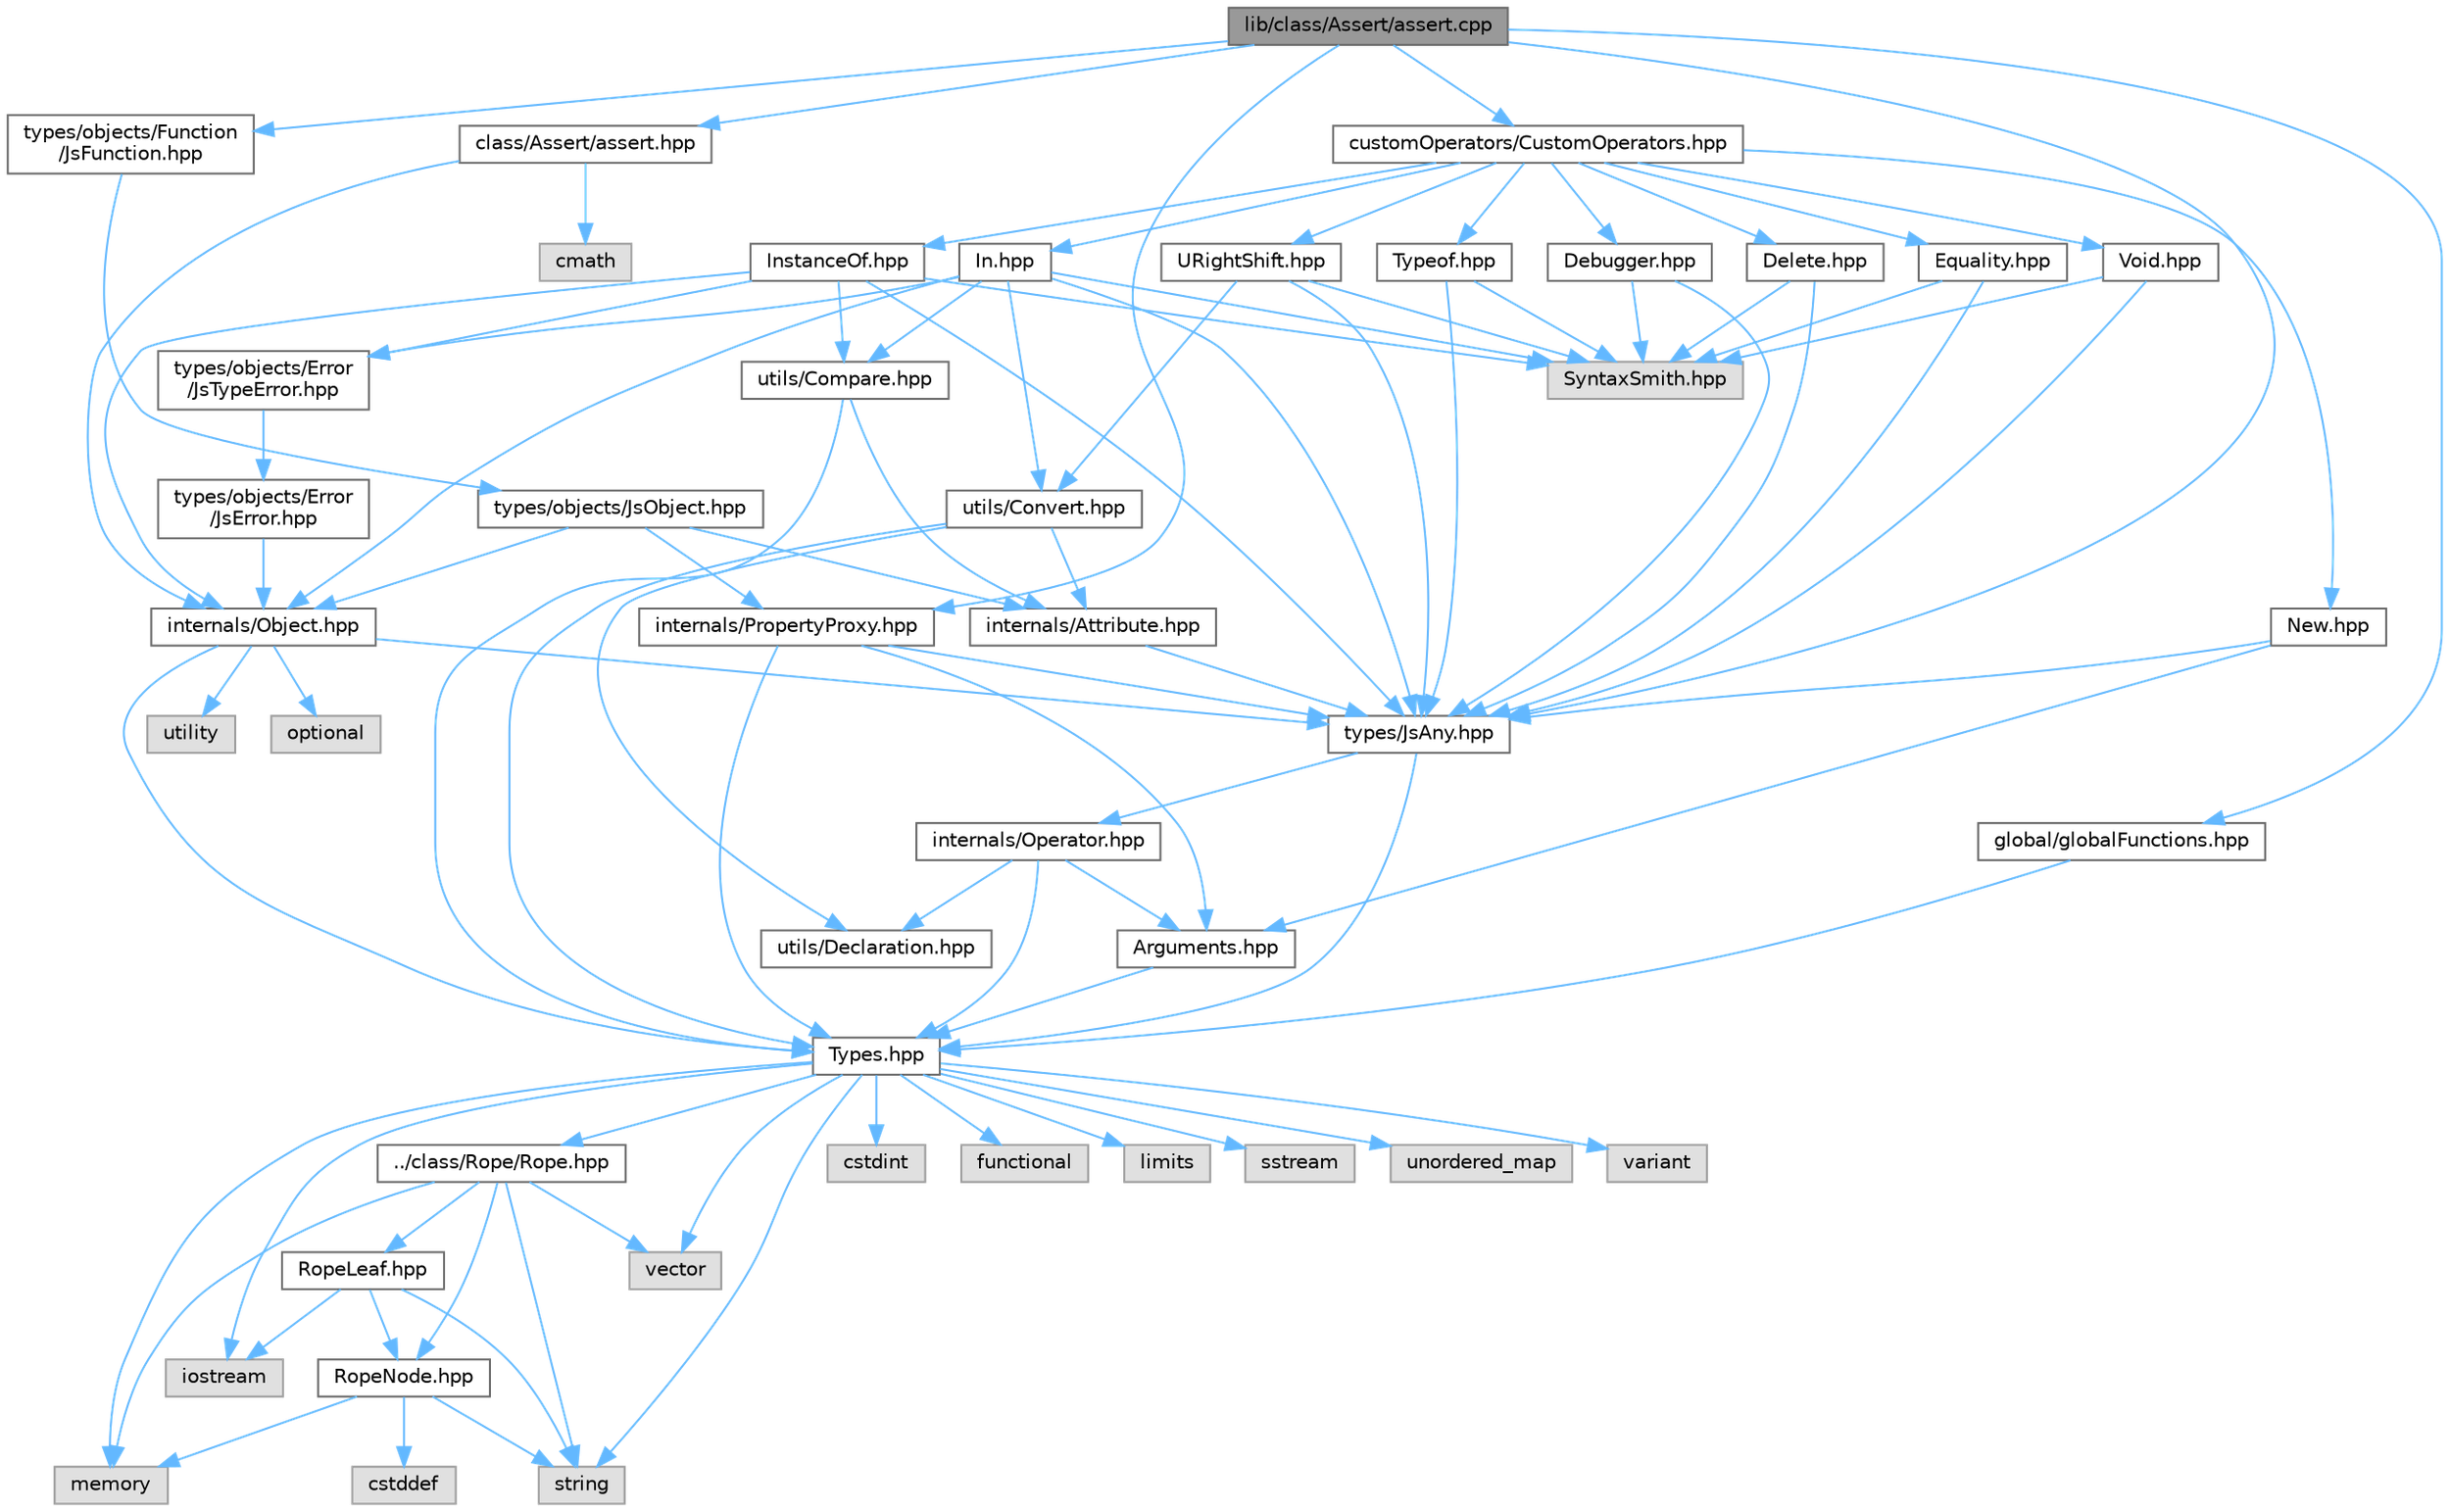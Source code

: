 digraph "lib/class/Assert/assert.cpp"
{
 // LATEX_PDF_SIZE
  bgcolor="transparent";
  edge [fontname=Helvetica,fontsize=10,labelfontname=Helvetica,labelfontsize=10];
  node [fontname=Helvetica,fontsize=10,shape=box,height=0.2,width=0.4];
  Node1 [id="Node000001",label="lib/class/Assert/assert.cpp",height=0.2,width=0.4,color="gray40", fillcolor="grey60", style="filled", fontcolor="black",tooltip=" "];
  Node1 -> Node2 [id="edge1_Node000001_Node000002",color="steelblue1",style="solid",tooltip=" "];
  Node2 [id="Node000002",label="class/Assert/assert.hpp",height=0.2,width=0.4,color="grey40", fillcolor="white", style="filled",URL="$assert_8hpp.html",tooltip=" "];
  Node2 -> Node3 [id="edge2_Node000002_Node000003",color="steelblue1",style="solid",tooltip=" "];
  Node3 [id="Node000003",label="internals/Object.hpp",height=0.2,width=0.4,color="grey40", fillcolor="white", style="filled",URL="$Object_8hpp.html",tooltip=" "];
  Node3 -> Node4 [id="edge3_Node000003_Node000004",color="steelblue1",style="solid",tooltip=" "];
  Node4 [id="Node000004",label="types/JsAny.hpp",height=0.2,width=0.4,color="grey40", fillcolor="white", style="filled",URL="$JsAny_8hpp.html",tooltip=" "];
  Node4 -> Node5 [id="edge4_Node000004_Node000005",color="steelblue1",style="solid",tooltip=" "];
  Node5 [id="Node000005",label="Types.hpp",height=0.2,width=0.4,color="grey40", fillcolor="white", style="filled",URL="$Types_8hpp.html",tooltip=" "];
  Node5 -> Node6 [id="edge5_Node000005_Node000006",color="steelblue1",style="solid",tooltip=" "];
  Node6 [id="Node000006",label="../class/Rope/Rope.hpp",height=0.2,width=0.4,color="grey40", fillcolor="white", style="filled",URL="$Rope_8hpp.html",tooltip=" "];
  Node6 -> Node7 [id="edge6_Node000006_Node000007",color="steelblue1",style="solid",tooltip=" "];
  Node7 [id="Node000007",label="RopeLeaf.hpp",height=0.2,width=0.4,color="grey40", fillcolor="white", style="filled",URL="$RopeLeaf_8hpp.html",tooltip=" "];
  Node7 -> Node8 [id="edge7_Node000007_Node000008",color="steelblue1",style="solid",tooltip=" "];
  Node8 [id="Node000008",label="RopeNode.hpp",height=0.2,width=0.4,color="grey40", fillcolor="white", style="filled",URL="$RopeNode_8hpp.html",tooltip=" "];
  Node8 -> Node9 [id="edge8_Node000008_Node000009",color="steelblue1",style="solid",tooltip=" "];
  Node9 [id="Node000009",label="cstddef",height=0.2,width=0.4,color="grey60", fillcolor="#E0E0E0", style="filled",tooltip=" "];
  Node8 -> Node10 [id="edge9_Node000008_Node000010",color="steelblue1",style="solid",tooltip=" "];
  Node10 [id="Node000010",label="memory",height=0.2,width=0.4,color="grey60", fillcolor="#E0E0E0", style="filled",tooltip=" "];
  Node8 -> Node11 [id="edge10_Node000008_Node000011",color="steelblue1",style="solid",tooltip=" "];
  Node11 [id="Node000011",label="string",height=0.2,width=0.4,color="grey60", fillcolor="#E0E0E0", style="filled",tooltip=" "];
  Node7 -> Node12 [id="edge11_Node000007_Node000012",color="steelblue1",style="solid",tooltip=" "];
  Node12 [id="Node000012",label="iostream",height=0.2,width=0.4,color="grey60", fillcolor="#E0E0E0", style="filled",tooltip=" "];
  Node7 -> Node11 [id="edge12_Node000007_Node000011",color="steelblue1",style="solid",tooltip=" "];
  Node6 -> Node8 [id="edge13_Node000006_Node000008",color="steelblue1",style="solid",tooltip=" "];
  Node6 -> Node10 [id="edge14_Node000006_Node000010",color="steelblue1",style="solid",tooltip=" "];
  Node6 -> Node11 [id="edge15_Node000006_Node000011",color="steelblue1",style="solid",tooltip=" "];
  Node6 -> Node13 [id="edge16_Node000006_Node000013",color="steelblue1",style="solid",tooltip=" "];
  Node13 [id="Node000013",label="vector",height=0.2,width=0.4,color="grey60", fillcolor="#E0E0E0", style="filled",tooltip=" "];
  Node5 -> Node14 [id="edge17_Node000005_Node000014",color="steelblue1",style="solid",tooltip=" "];
  Node14 [id="Node000014",label="cstdint",height=0.2,width=0.4,color="grey60", fillcolor="#E0E0E0", style="filled",tooltip=" "];
  Node5 -> Node15 [id="edge18_Node000005_Node000015",color="steelblue1",style="solid",tooltip=" "];
  Node15 [id="Node000015",label="functional",height=0.2,width=0.4,color="grey60", fillcolor="#E0E0E0", style="filled",tooltip=" "];
  Node5 -> Node12 [id="edge19_Node000005_Node000012",color="steelblue1",style="solid",tooltip=" "];
  Node5 -> Node16 [id="edge20_Node000005_Node000016",color="steelblue1",style="solid",tooltip=" "];
  Node16 [id="Node000016",label="limits",height=0.2,width=0.4,color="grey60", fillcolor="#E0E0E0", style="filled",tooltip=" "];
  Node5 -> Node10 [id="edge21_Node000005_Node000010",color="steelblue1",style="solid",tooltip=" "];
  Node5 -> Node17 [id="edge22_Node000005_Node000017",color="steelblue1",style="solid",tooltip=" "];
  Node17 [id="Node000017",label="sstream",height=0.2,width=0.4,color="grey60", fillcolor="#E0E0E0", style="filled",tooltip=" "];
  Node5 -> Node11 [id="edge23_Node000005_Node000011",color="steelblue1",style="solid",tooltip=" "];
  Node5 -> Node18 [id="edge24_Node000005_Node000018",color="steelblue1",style="solid",tooltip=" "];
  Node18 [id="Node000018",label="unordered_map",height=0.2,width=0.4,color="grey60", fillcolor="#E0E0E0", style="filled",tooltip=" "];
  Node5 -> Node19 [id="edge25_Node000005_Node000019",color="steelblue1",style="solid",tooltip=" "];
  Node19 [id="Node000019",label="variant",height=0.2,width=0.4,color="grey60", fillcolor="#E0E0E0", style="filled",tooltip=" "];
  Node5 -> Node13 [id="edge26_Node000005_Node000013",color="steelblue1",style="solid",tooltip=" "];
  Node4 -> Node20 [id="edge27_Node000004_Node000020",color="steelblue1",style="solid",tooltip=" "];
  Node20 [id="Node000020",label="internals/Operator.hpp",height=0.2,width=0.4,color="grey40", fillcolor="white", style="filled",URL="$Operator_8hpp.html",tooltip=" "];
  Node20 -> Node21 [id="edge28_Node000020_Node000021",color="steelblue1",style="solid",tooltip=" "];
  Node21 [id="Node000021",label="Arguments.hpp",height=0.2,width=0.4,color="grey40", fillcolor="white", style="filled",URL="$Arguments_8hpp.html",tooltip=" "];
  Node21 -> Node5 [id="edge29_Node000021_Node000005",color="steelblue1",style="solid",tooltip=" "];
  Node20 -> Node5 [id="edge30_Node000020_Node000005",color="steelblue1",style="solid",tooltip=" "];
  Node20 -> Node22 [id="edge31_Node000020_Node000022",color="steelblue1",style="solid",tooltip=" "];
  Node22 [id="Node000022",label="utils/Declaration.hpp",height=0.2,width=0.4,color="grey40", fillcolor="white", style="filled",URL="$Declaration_8hpp.html",tooltip=" "];
  Node3 -> Node5 [id="edge32_Node000003_Node000005",color="steelblue1",style="solid",tooltip=" "];
  Node3 -> Node23 [id="edge33_Node000003_Node000023",color="steelblue1",style="solid",tooltip=" "];
  Node23 [id="Node000023",label="optional",height=0.2,width=0.4,color="grey60", fillcolor="#E0E0E0", style="filled",tooltip=" "];
  Node3 -> Node24 [id="edge34_Node000003_Node000024",color="steelblue1",style="solid",tooltip=" "];
  Node24 [id="Node000024",label="utility",height=0.2,width=0.4,color="grey60", fillcolor="#E0E0E0", style="filled",tooltip=" "];
  Node2 -> Node25 [id="edge35_Node000002_Node000025",color="steelblue1",style="solid",tooltip=" "];
  Node25 [id="Node000025",label="cmath",height=0.2,width=0.4,color="grey60", fillcolor="#E0E0E0", style="filled",tooltip=" "];
  Node1 -> Node26 [id="edge36_Node000001_Node000026",color="steelblue1",style="solid",tooltip=" "];
  Node26 [id="Node000026",label="customOperators/CustomOperators.hpp",height=0.2,width=0.4,color="grey40", fillcolor="white", style="filled",URL="$CustomOperators_8hpp.html",tooltip=" "];
  Node26 -> Node27 [id="edge37_Node000026_Node000027",color="steelblue1",style="solid",tooltip=" "];
  Node27 [id="Node000027",label="Debugger.hpp",height=0.2,width=0.4,color="grey40", fillcolor="white", style="filled",URL="$Debugger_8hpp.html",tooltip=" "];
  Node27 -> Node28 [id="edge38_Node000027_Node000028",color="steelblue1",style="solid",tooltip=" "];
  Node28 [id="Node000028",label="SyntaxSmith.hpp",height=0.2,width=0.4,color="grey60", fillcolor="#E0E0E0", style="filled",tooltip=" "];
  Node27 -> Node4 [id="edge39_Node000027_Node000004",color="steelblue1",style="solid",tooltip=" "];
  Node26 -> Node29 [id="edge40_Node000026_Node000029",color="steelblue1",style="solid",tooltip=" "];
  Node29 [id="Node000029",label="Delete.hpp",height=0.2,width=0.4,color="grey40", fillcolor="white", style="filled",URL="$Delete_8hpp.html",tooltip=" "];
  Node29 -> Node28 [id="edge41_Node000029_Node000028",color="steelblue1",style="solid",tooltip=" "];
  Node29 -> Node4 [id="edge42_Node000029_Node000004",color="steelblue1",style="solid",tooltip=" "];
  Node26 -> Node30 [id="edge43_Node000026_Node000030",color="steelblue1",style="solid",tooltip=" "];
  Node30 [id="Node000030",label="Equality.hpp",height=0.2,width=0.4,color="grey40", fillcolor="white", style="filled",URL="$Equality_8hpp.html",tooltip=" "];
  Node30 -> Node28 [id="edge44_Node000030_Node000028",color="steelblue1",style="solid",tooltip=" "];
  Node30 -> Node4 [id="edge45_Node000030_Node000004",color="steelblue1",style="solid",tooltip=" "];
  Node26 -> Node31 [id="edge46_Node000026_Node000031",color="steelblue1",style="solid",tooltip=" "];
  Node31 [id="Node000031",label="In.hpp",height=0.2,width=0.4,color="grey40", fillcolor="white", style="filled",URL="$In_8hpp.html",tooltip=" "];
  Node31 -> Node28 [id="edge47_Node000031_Node000028",color="steelblue1",style="solid",tooltip=" "];
  Node31 -> Node3 [id="edge48_Node000031_Node000003",color="steelblue1",style="solid",tooltip=" "];
  Node31 -> Node4 [id="edge49_Node000031_Node000004",color="steelblue1",style="solid",tooltip=" "];
  Node31 -> Node32 [id="edge50_Node000031_Node000032",color="steelblue1",style="solid",tooltip=" "];
  Node32 [id="Node000032",label="types/objects/Error\l/JsTypeError.hpp",height=0.2,width=0.4,color="grey40", fillcolor="white", style="filled",URL="$JsTypeError_8hpp.html",tooltip=" "];
  Node32 -> Node33 [id="edge51_Node000032_Node000033",color="steelblue1",style="solid",tooltip=" "];
  Node33 [id="Node000033",label="types/objects/Error\l/JsError.hpp",height=0.2,width=0.4,color="grey40", fillcolor="white", style="filled",URL="$JsError_8hpp.html",tooltip=" "];
  Node33 -> Node3 [id="edge52_Node000033_Node000003",color="steelblue1",style="solid",tooltip=" "];
  Node31 -> Node34 [id="edge53_Node000031_Node000034",color="steelblue1",style="solid",tooltip=" "];
  Node34 [id="Node000034",label="utils/Compare.hpp",height=0.2,width=0.4,color="grey40", fillcolor="white", style="filled",URL="$Compare_8hpp.html",tooltip=" "];
  Node34 -> Node35 [id="edge54_Node000034_Node000035",color="steelblue1",style="solid",tooltip=" "];
  Node35 [id="Node000035",label="internals/Attribute.hpp",height=0.2,width=0.4,color="grey40", fillcolor="white", style="filled",URL="$Attribute_8hpp.html",tooltip=" "];
  Node35 -> Node4 [id="edge55_Node000035_Node000004",color="steelblue1",style="solid",tooltip=" "];
  Node34 -> Node5 [id="edge56_Node000034_Node000005",color="steelblue1",style="solid",tooltip=" "];
  Node31 -> Node36 [id="edge57_Node000031_Node000036",color="steelblue1",style="solid",tooltip=" "];
  Node36 [id="Node000036",label="utils/Convert.hpp",height=0.2,width=0.4,color="grey40", fillcolor="white", style="filled",URL="$Convert_8hpp.html",tooltip=" "];
  Node36 -> Node35 [id="edge58_Node000036_Node000035",color="steelblue1",style="solid",tooltip=" "];
  Node36 -> Node5 [id="edge59_Node000036_Node000005",color="steelblue1",style="solid",tooltip=" "];
  Node36 -> Node22 [id="edge60_Node000036_Node000022",color="steelblue1",style="solid",tooltip=" "];
  Node26 -> Node37 [id="edge61_Node000026_Node000037",color="steelblue1",style="solid",tooltip=" "];
  Node37 [id="Node000037",label="InstanceOf.hpp",height=0.2,width=0.4,color="grey40", fillcolor="white", style="filled",URL="$InstanceOf_8hpp.html",tooltip=" "];
  Node37 -> Node28 [id="edge62_Node000037_Node000028",color="steelblue1",style="solid",tooltip=" "];
  Node37 -> Node3 [id="edge63_Node000037_Node000003",color="steelblue1",style="solid",tooltip=" "];
  Node37 -> Node4 [id="edge64_Node000037_Node000004",color="steelblue1",style="solid",tooltip=" "];
  Node37 -> Node32 [id="edge65_Node000037_Node000032",color="steelblue1",style="solid",tooltip=" "];
  Node37 -> Node34 [id="edge66_Node000037_Node000034",color="steelblue1",style="solid",tooltip=" "];
  Node26 -> Node38 [id="edge67_Node000026_Node000038",color="steelblue1",style="solid",tooltip=" "];
  Node38 [id="Node000038",label="New.hpp",height=0.2,width=0.4,color="grey40", fillcolor="white", style="filled",URL="$New_8hpp.html",tooltip=" "];
  Node38 -> Node21 [id="edge68_Node000038_Node000021",color="steelblue1",style="solid",tooltip=" "];
  Node38 -> Node4 [id="edge69_Node000038_Node000004",color="steelblue1",style="solid",tooltip=" "];
  Node26 -> Node39 [id="edge70_Node000026_Node000039",color="steelblue1",style="solid",tooltip=" "];
  Node39 [id="Node000039",label="Typeof.hpp",height=0.2,width=0.4,color="grey40", fillcolor="white", style="filled",URL="$Typeof_8hpp.html",tooltip=" "];
  Node39 -> Node28 [id="edge71_Node000039_Node000028",color="steelblue1",style="solid",tooltip=" "];
  Node39 -> Node4 [id="edge72_Node000039_Node000004",color="steelblue1",style="solid",tooltip=" "];
  Node26 -> Node40 [id="edge73_Node000026_Node000040",color="steelblue1",style="solid",tooltip=" "];
  Node40 [id="Node000040",label="URightShift.hpp",height=0.2,width=0.4,color="grey40", fillcolor="white", style="filled",URL="$URightShift_8hpp.html",tooltip=" "];
  Node40 -> Node28 [id="edge74_Node000040_Node000028",color="steelblue1",style="solid",tooltip=" "];
  Node40 -> Node4 [id="edge75_Node000040_Node000004",color="steelblue1",style="solid",tooltip=" "];
  Node40 -> Node36 [id="edge76_Node000040_Node000036",color="steelblue1",style="solid",tooltip=" "];
  Node26 -> Node41 [id="edge77_Node000026_Node000041",color="steelblue1",style="solid",tooltip=" "];
  Node41 [id="Node000041",label="Void.hpp",height=0.2,width=0.4,color="grey40", fillcolor="white", style="filled",URL="$Void_8hpp.html",tooltip=" "];
  Node41 -> Node28 [id="edge78_Node000041_Node000028",color="steelblue1",style="solid",tooltip=" "];
  Node41 -> Node4 [id="edge79_Node000041_Node000004",color="steelblue1",style="solid",tooltip=" "];
  Node1 -> Node42 [id="edge80_Node000001_Node000042",color="steelblue1",style="solid",tooltip=" "];
  Node42 [id="Node000042",label="global/globalFunctions.hpp",height=0.2,width=0.4,color="grey40", fillcolor="white", style="filled",URL="$globalFunctions_8hpp.html",tooltip=" "];
  Node42 -> Node5 [id="edge81_Node000042_Node000005",color="steelblue1",style="solid",tooltip=" "];
  Node1 -> Node43 [id="edge82_Node000001_Node000043",color="steelblue1",style="solid",tooltip=" "];
  Node43 [id="Node000043",label="internals/PropertyProxy.hpp",height=0.2,width=0.4,color="grey40", fillcolor="white", style="filled",URL="$PropertyProxy_8hpp.html",tooltip=" "];
  Node43 -> Node21 [id="edge83_Node000043_Node000021",color="steelblue1",style="solid",tooltip=" "];
  Node43 -> Node4 [id="edge84_Node000043_Node000004",color="steelblue1",style="solid",tooltip=" "];
  Node43 -> Node5 [id="edge85_Node000043_Node000005",color="steelblue1",style="solid",tooltip=" "];
  Node1 -> Node4 [id="edge86_Node000001_Node000004",color="steelblue1",style="solid",tooltip=" "];
  Node1 -> Node44 [id="edge87_Node000001_Node000044",color="steelblue1",style="solid",tooltip=" "];
  Node44 [id="Node000044",label="types/objects/Function\l/JsFunction.hpp",height=0.2,width=0.4,color="grey40", fillcolor="white", style="filled",URL="$JsFunction_8hpp.html",tooltip=" "];
  Node44 -> Node45 [id="edge88_Node000044_Node000045",color="steelblue1",style="solid",tooltip=" "];
  Node45 [id="Node000045",label="types/objects/JsObject.hpp",height=0.2,width=0.4,color="grey40", fillcolor="white", style="filled",URL="$JsObject_8hpp.html",tooltip=" "];
  Node45 -> Node35 [id="edge89_Node000045_Node000035",color="steelblue1",style="solid",tooltip=" "];
  Node45 -> Node3 [id="edge90_Node000045_Node000003",color="steelblue1",style="solid",tooltip=" "];
  Node45 -> Node43 [id="edge91_Node000045_Node000043",color="steelblue1",style="solid",tooltip=" "];
}
